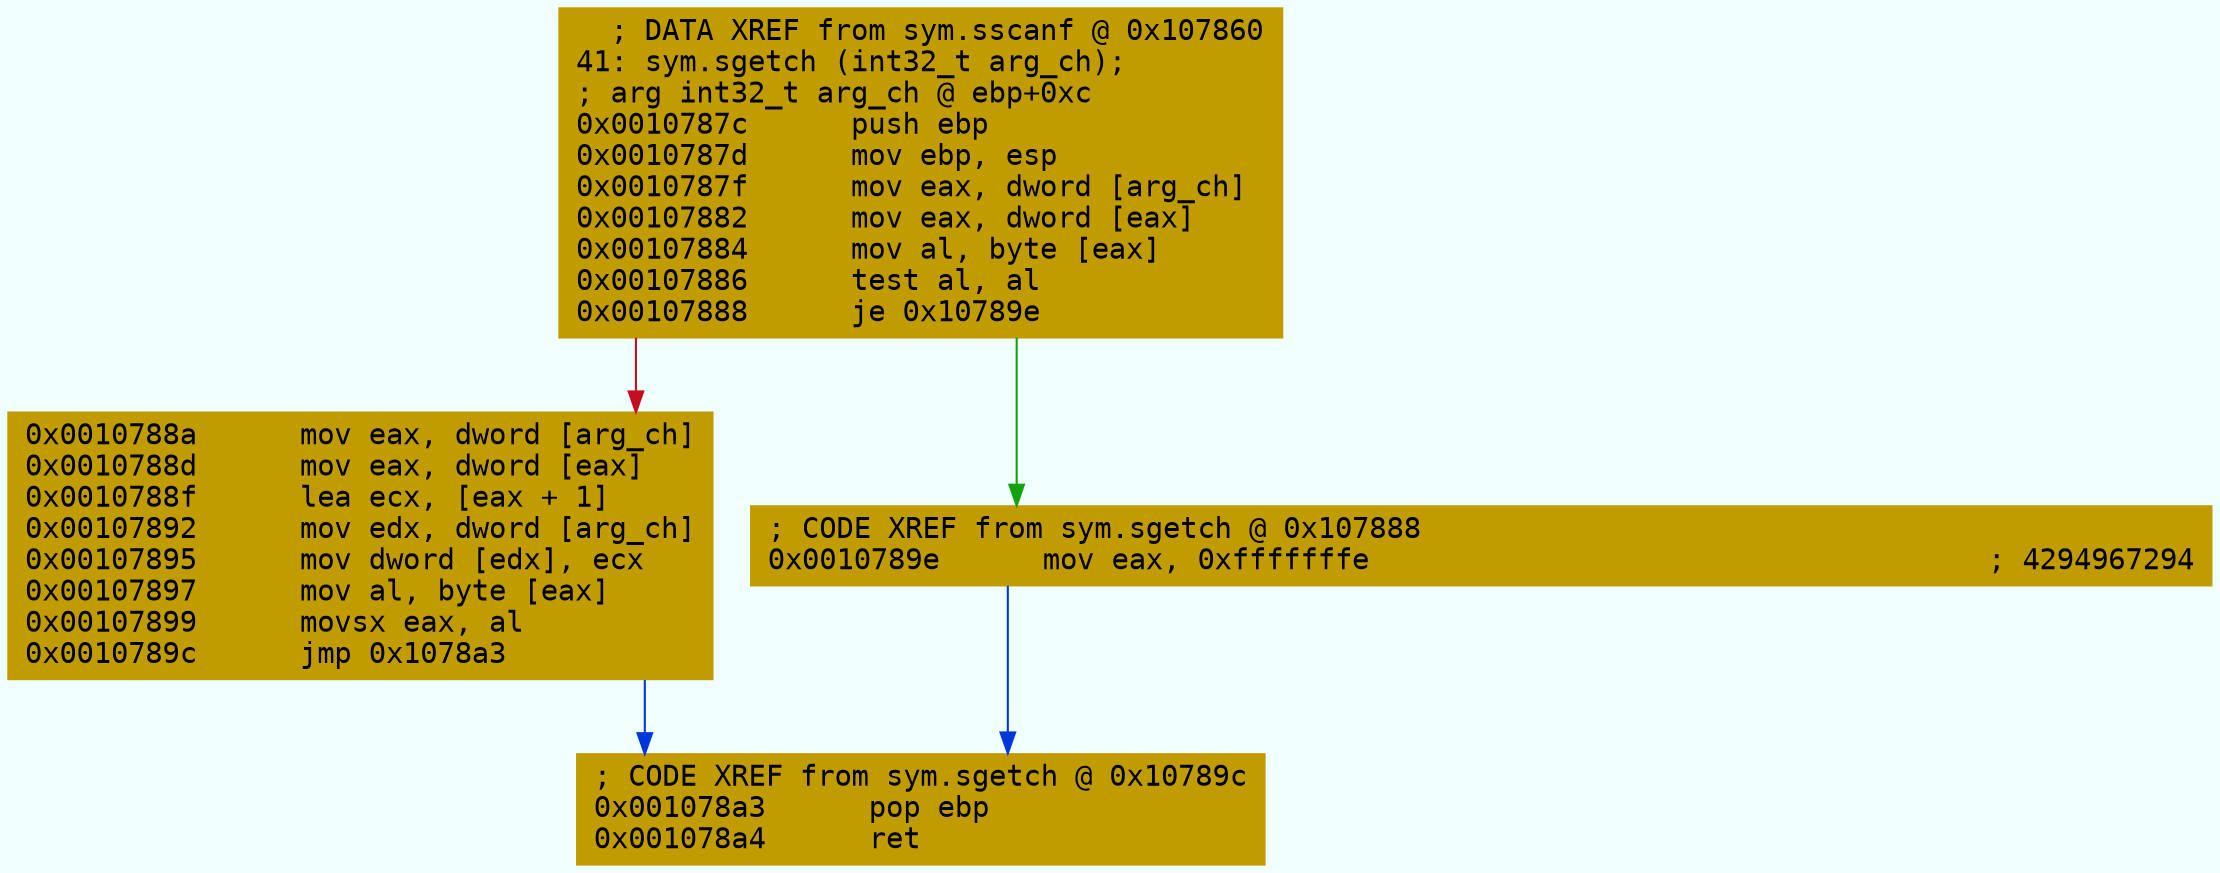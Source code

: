 digraph code {
	graph [bgcolor=azure fontsize=8 fontname="Courier" splines="ortho"];
	node [fillcolor=gray style=filled shape=box];
	edge [arrowhead="normal"];
	"0x0010787c" [URL="sym.sgetch/0x0010787c", fillcolor="#c19c00",color="#c19c00", fontname="Courier",label="  ; DATA XREF from sym.sscanf @ 0x107860\l41: sym.sgetch (int32_t arg_ch);\l; arg int32_t arg_ch @ ebp+0xc\l0x0010787c      push ebp\l0x0010787d      mov ebp, esp\l0x0010787f      mov eax, dword [arg_ch]\l0x00107882      mov eax, dword [eax]\l0x00107884      mov al, byte [eax]\l0x00107886      test al, al\l0x00107888      je 0x10789e\l"]
	"0x0010788a" [URL="sym.sgetch/0x0010788a", fillcolor="#c19c00",color="#c19c00", fontname="Courier",label="0x0010788a      mov eax, dword [arg_ch]\l0x0010788d      mov eax, dword [eax]\l0x0010788f      lea ecx, [eax + 1]\l0x00107892      mov edx, dword [arg_ch]\l0x00107895      mov dword [edx], ecx\l0x00107897      mov al, byte [eax]\l0x00107899      movsx eax, al\l0x0010789c      jmp 0x1078a3\l"]
	"0x0010789e" [URL="sym.sgetch/0x0010789e", fillcolor="#c19c00",color="#c19c00", fontname="Courier",label="; CODE XREF from sym.sgetch @ 0x107888\l0x0010789e      mov eax, 0xfffffffe                                    ; 4294967294\l"]
	"0x001078a3" [URL="sym.sgetch/0x001078a3", fillcolor="#c19c00",color="#c19c00", fontname="Courier",label="; CODE XREF from sym.sgetch @ 0x10789c\l0x001078a3      pop ebp\l0x001078a4      ret\l"]
        "0x0010787c" -> "0x0010789e" [color="#13a10e"];
        "0x0010787c" -> "0x0010788a" [color="#c50f1f"];
        "0x0010788a" -> "0x001078a3" [color="#0037da"];
        "0x0010789e" -> "0x001078a3" [color="#0037da"];
}
